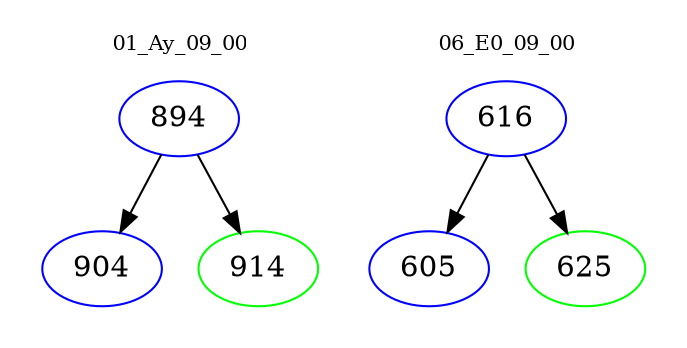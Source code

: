digraph{
subgraph cluster_0 {
color = white
label = "01_Ay_09_00";
fontsize=10;
T0_894 [label="894", color="blue"]
T0_894 -> T0_904 [color="black"]
T0_904 [label="904", color="blue"]
T0_894 -> T0_914 [color="black"]
T0_914 [label="914", color="green"]
}
subgraph cluster_1 {
color = white
label = "06_E0_09_00";
fontsize=10;
T1_616 [label="616", color="blue"]
T1_616 -> T1_605 [color="black"]
T1_605 [label="605", color="blue"]
T1_616 -> T1_625 [color="black"]
T1_625 [label="625", color="green"]
}
}
